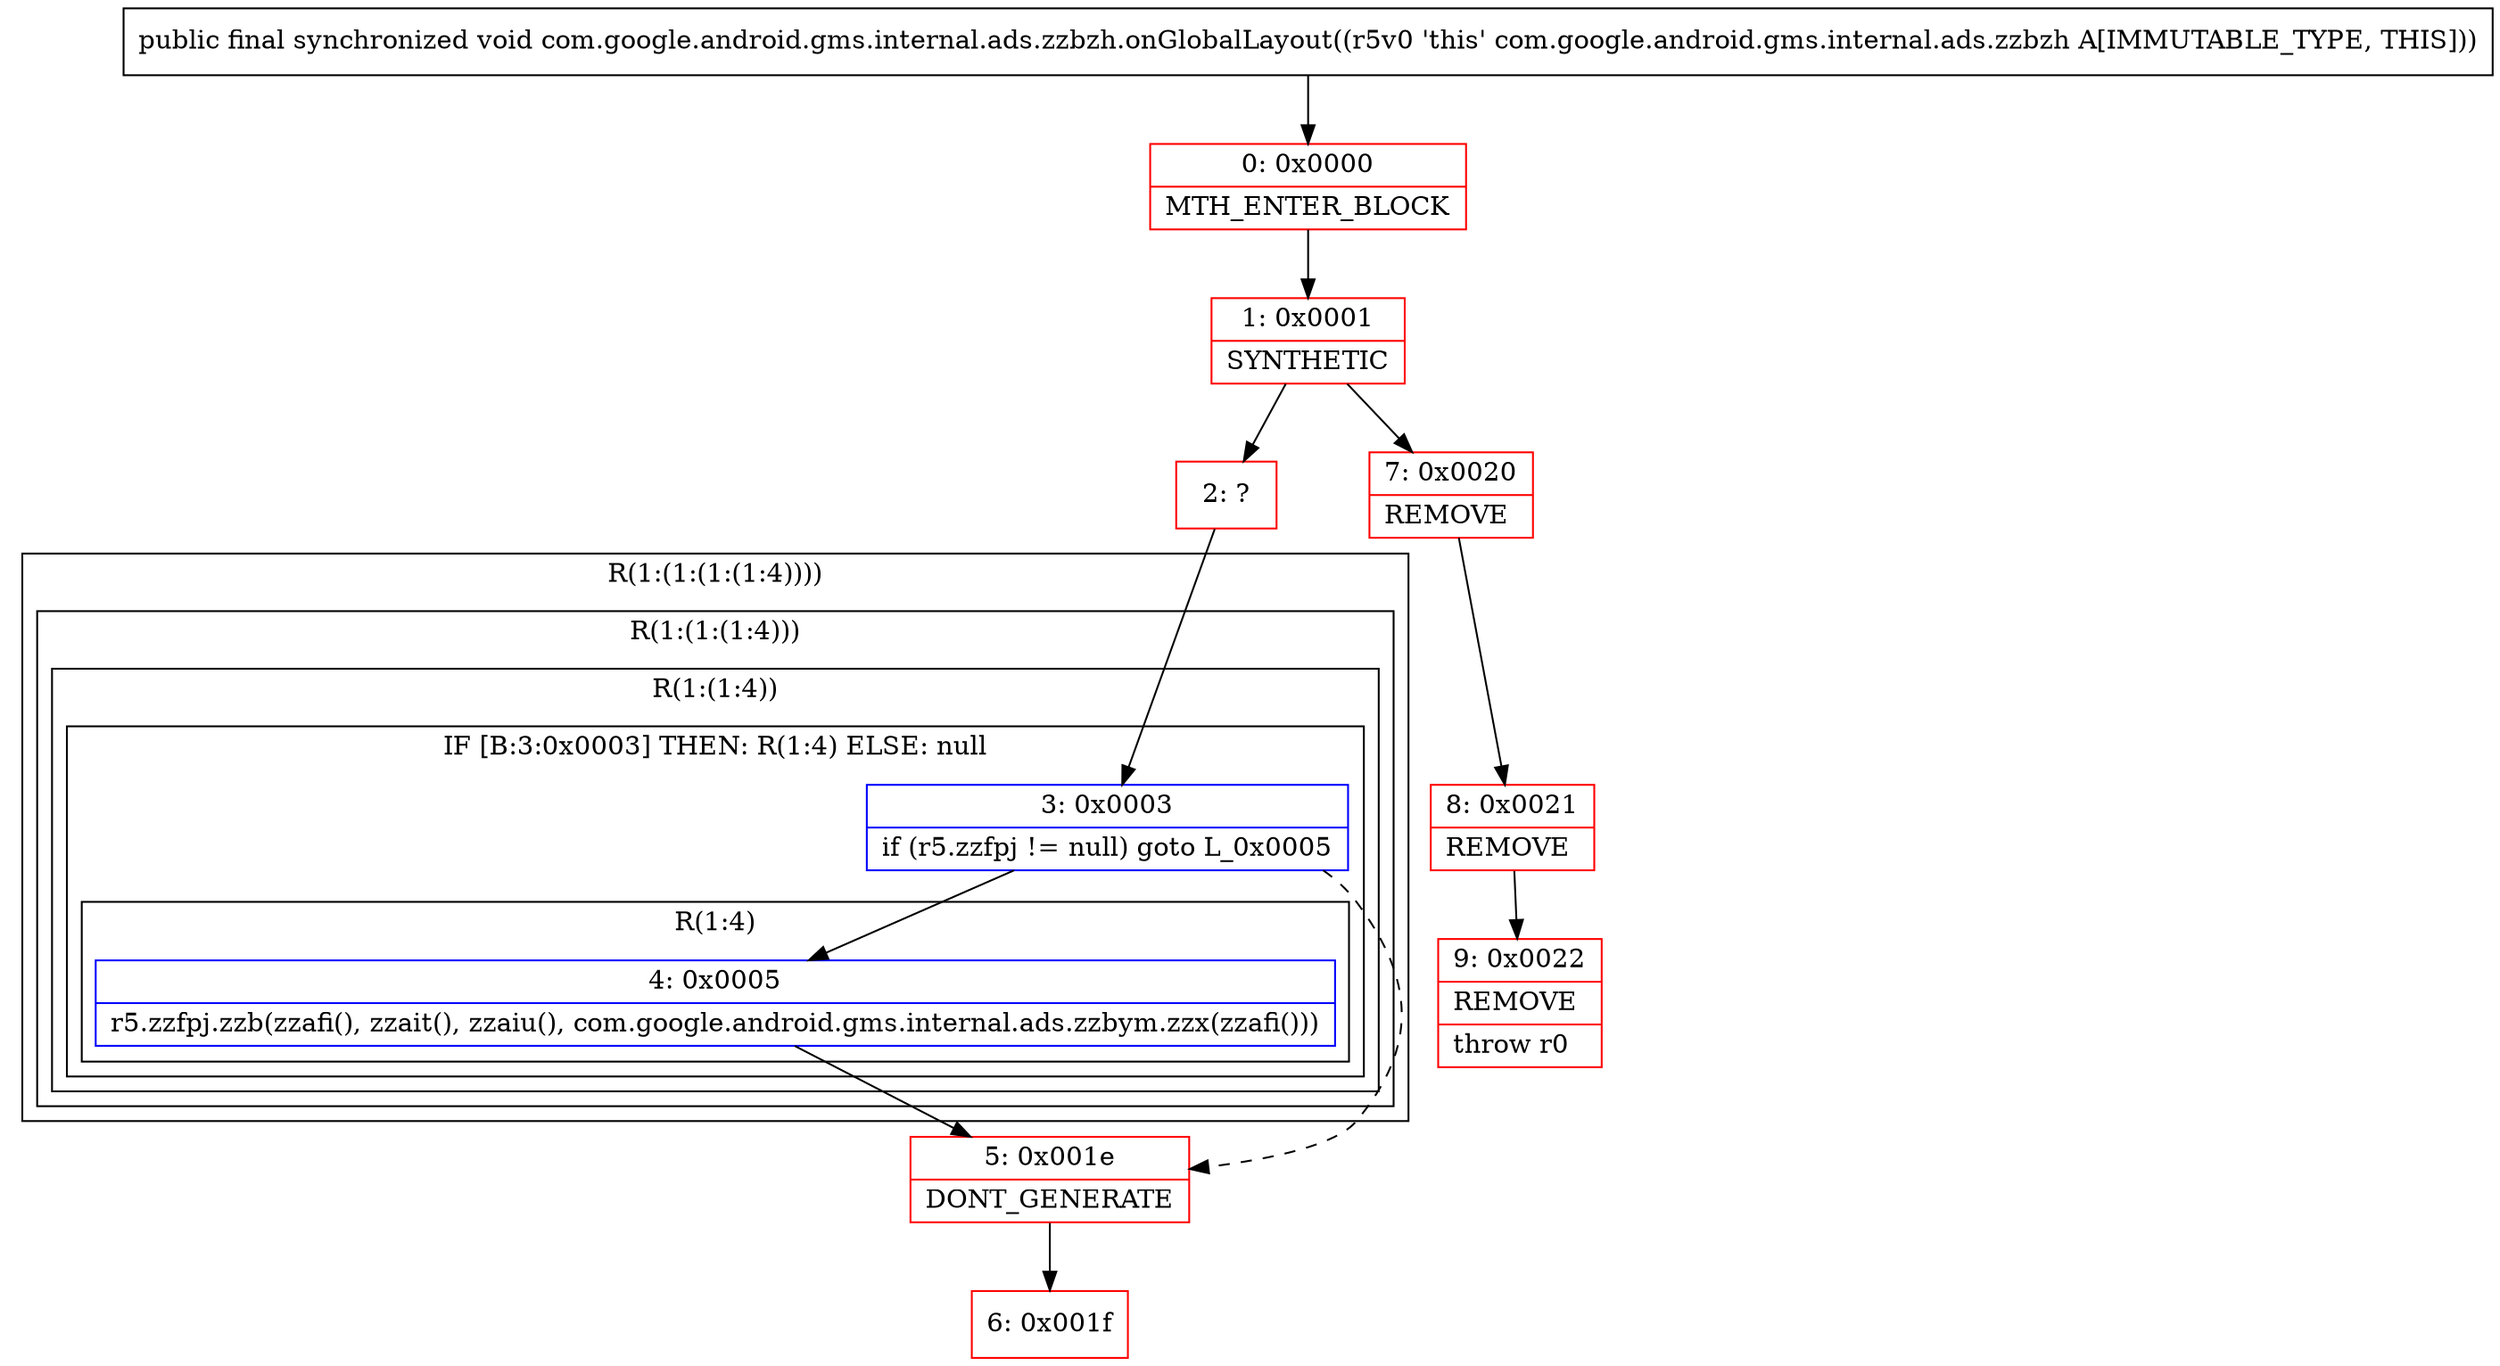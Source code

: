 digraph "CFG forcom.google.android.gms.internal.ads.zzbzh.onGlobalLayout()V" {
subgraph cluster_Region_194848417 {
label = "R(1:(1:(1:(1:4))))";
node [shape=record,color=blue];
subgraph cluster_Region_430286514 {
label = "R(1:(1:(1:4)))";
node [shape=record,color=blue];
subgraph cluster_Region_882872443 {
label = "R(1:(1:4))";
node [shape=record,color=blue];
subgraph cluster_IfRegion_1420143445 {
label = "IF [B:3:0x0003] THEN: R(1:4) ELSE: null";
node [shape=record,color=blue];
Node_3 [shape=record,label="{3\:\ 0x0003|if (r5.zzfpj != null) goto L_0x0005\l}"];
subgraph cluster_Region_913254222 {
label = "R(1:4)";
node [shape=record,color=blue];
Node_4 [shape=record,label="{4\:\ 0x0005|r5.zzfpj.zzb(zzafi(), zzait(), zzaiu(), com.google.android.gms.internal.ads.zzbym.zzx(zzafi()))\l}"];
}
}
}
}
}
Node_0 [shape=record,color=red,label="{0\:\ 0x0000|MTH_ENTER_BLOCK\l}"];
Node_1 [shape=record,color=red,label="{1\:\ 0x0001|SYNTHETIC\l}"];
Node_2 [shape=record,color=red,label="{2\:\ ?}"];
Node_5 [shape=record,color=red,label="{5\:\ 0x001e|DONT_GENERATE\l}"];
Node_6 [shape=record,color=red,label="{6\:\ 0x001f}"];
Node_7 [shape=record,color=red,label="{7\:\ 0x0020|REMOVE\l}"];
Node_8 [shape=record,color=red,label="{8\:\ 0x0021|REMOVE\l}"];
Node_9 [shape=record,color=red,label="{9\:\ 0x0022|REMOVE\l|throw r0\l}"];
MethodNode[shape=record,label="{public final synchronized void com.google.android.gms.internal.ads.zzbzh.onGlobalLayout((r5v0 'this' com.google.android.gms.internal.ads.zzbzh A[IMMUTABLE_TYPE, THIS])) }"];
MethodNode -> Node_0;
Node_3 -> Node_4;
Node_3 -> Node_5[style=dashed];
Node_4 -> Node_5;
Node_0 -> Node_1;
Node_1 -> Node_2;
Node_1 -> Node_7;
Node_2 -> Node_3;
Node_5 -> Node_6;
Node_7 -> Node_8;
Node_8 -> Node_9;
}

